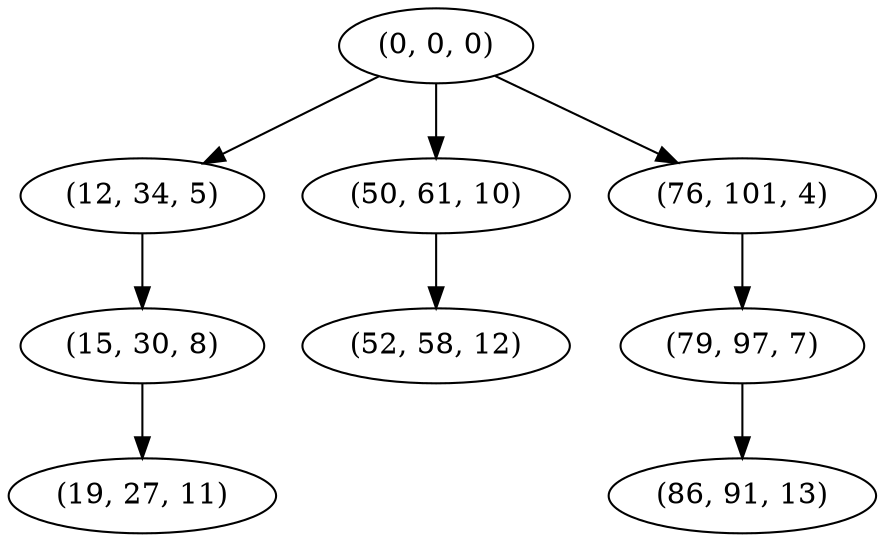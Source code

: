digraph tree {
    "(0, 0, 0)";
    "(12, 34, 5)";
    "(15, 30, 8)";
    "(19, 27, 11)";
    "(50, 61, 10)";
    "(52, 58, 12)";
    "(76, 101, 4)";
    "(79, 97, 7)";
    "(86, 91, 13)";
    "(0, 0, 0)" -> "(12, 34, 5)";
    "(0, 0, 0)" -> "(50, 61, 10)";
    "(0, 0, 0)" -> "(76, 101, 4)";
    "(12, 34, 5)" -> "(15, 30, 8)";
    "(15, 30, 8)" -> "(19, 27, 11)";
    "(50, 61, 10)" -> "(52, 58, 12)";
    "(76, 101, 4)" -> "(79, 97, 7)";
    "(79, 97, 7)" -> "(86, 91, 13)";
}
